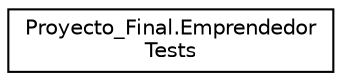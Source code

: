 digraph "Graphical Class Hierarchy"
{
 // INTERACTIVE_SVG=YES
 // LATEX_PDF_SIZE
  edge [fontname="Helvetica",fontsize="10",labelfontname="Helvetica",labelfontsize="10"];
  node [fontname="Helvetica",fontsize="10",shape=record];
  rankdir="LR";
  Node0 [label="Proyecto_Final.Emprendedor\lTests",height=0.2,width=0.4,color="black", fillcolor="white", style="filled",URL="$classProyecto__Final_1_1EmprendedorTests.html",tooltip="Prueba de la clase UserEmprendedor."];
}
